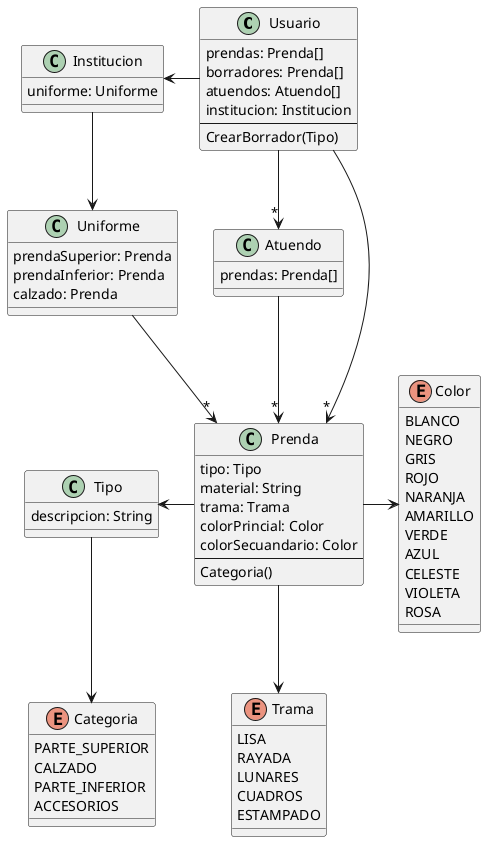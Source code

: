 @startuml

class Usuario {
    prendas: Prenda[]
    borradores: Prenda[]
    atuendos: Atuendo[]
    institucion: Institucion
    --
    CrearBorrador(Tipo)
}

class Atuendo {
    prendas: Prenda[]
}

class Uniforme {
    prendaSuperior: Prenda
    prendaInferior: Prenda
    calzado: Prenda
}

class Institucion {
    uniforme: Uniforme
}

class Prenda {
    tipo: Tipo
    material: String
    trama: Trama
    colorPrincial: Color
    colorSecuandario: Color
    --
    Categoria()
}

class Tipo {
    descripcion: String
}

enum Trama {
    LISA
    RAYADA
    LUNARES
    CUADROS
    ESTAMPADO
}

enum Color {
    BLANCO
    NEGRO
    GRIS
    ROJO
    NARANJA
    AMARILLO
    VERDE
    AZUL
    CELESTE
    VIOLETA
    ROSA
}

enum Categoria {
    PARTE_SUPERIOR
    CALZADO
    PARTE_INFERIOR
    ACCESORIOS
}

Atuendo -->"*" Prenda
Uniforme -->"*" Prenda

Usuario -->"*" Prenda
Usuario -->"*" Atuendo
Usuario -l-> Institucion

Institucion --> Uniforme

Prenda -l-> Tipo
Prenda --> Trama
Prenda -> Color

Tipo --> Categoria

@enduml